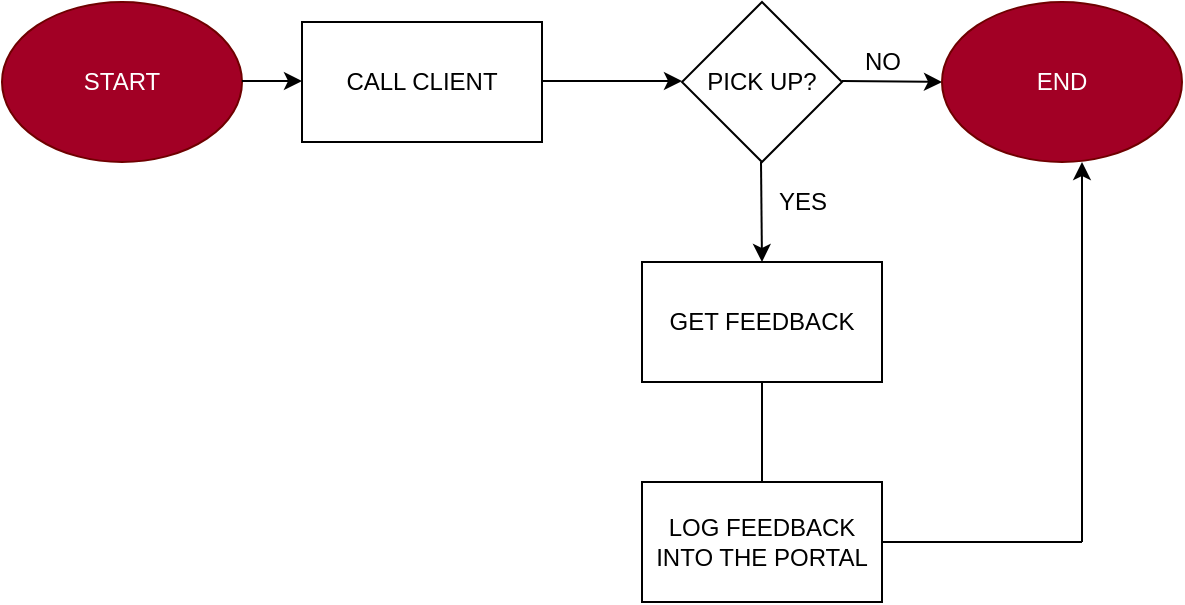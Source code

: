 <mxfile version="16.6.4" type="device"><diagram id="BnicciUDlfDi_OZKzY0z" name="Page-1"><mxGraphModel dx="868" dy="425" grid="1" gridSize="10" guides="1" tooltips="1" connect="1" arrows="1" fold="1" page="1" pageScale="1" pageWidth="850" pageHeight="1100" math="0" shadow="0"><root><mxCell id="0"/><mxCell id="1" parent="0"/><mxCell id="SBQo7u4O-VZ-Px3inDDy-1" value="START" style="ellipse;whiteSpace=wrap;html=1;fillColor=#a20025;strokeColor=#6F0000;fontColor=#ffffff;" parent="1" vertex="1"><mxGeometry x="20" y="30" width="120" height="80" as="geometry"/></mxCell><mxCell id="SBQo7u4O-VZ-Px3inDDy-3" value="" style="endArrow=classic;html=1;rounded=0;" parent="1" edge="1"><mxGeometry width="50" height="50" relative="1" as="geometry"><mxPoint x="140" y="69.5" as="sourcePoint"/><mxPoint x="170" y="69.5" as="targetPoint"/></mxGeometry></mxCell><mxCell id="SBQo7u4O-VZ-Px3inDDy-5" value="CALL CLIENT" style="rounded=0;whiteSpace=wrap;html=1;" parent="1" vertex="1"><mxGeometry x="170" y="40" width="120" height="60" as="geometry"/></mxCell><mxCell id="SBQo7u4O-VZ-Px3inDDy-6" value="" style="endArrow=classic;html=1;rounded=0;" parent="1" edge="1"><mxGeometry width="50" height="50" relative="1" as="geometry"><mxPoint x="290" y="69.5" as="sourcePoint"/><mxPoint x="360" y="69.5" as="targetPoint"/></mxGeometry></mxCell><mxCell id="SBQo7u4O-VZ-Px3inDDy-8" value="PICK UP?" style="rhombus;whiteSpace=wrap;html=1;" parent="1" vertex="1"><mxGeometry x="360" y="30" width="80" height="80" as="geometry"/></mxCell><mxCell id="SBQo7u4O-VZ-Px3inDDy-9" value="" style="endArrow=classic;html=1;rounded=0;" parent="1" edge="1"><mxGeometry width="50" height="50" relative="1" as="geometry"><mxPoint x="399.5" y="110" as="sourcePoint"/><mxPoint x="400" y="160" as="targetPoint"/></mxGeometry></mxCell><mxCell id="SBQo7u4O-VZ-Px3inDDy-10" value="" style="endArrow=classic;html=1;rounded=0;" parent="1" edge="1"><mxGeometry width="50" height="50" relative="1" as="geometry"><mxPoint x="440" y="69.5" as="sourcePoint"/><mxPoint x="490" y="70" as="targetPoint"/></mxGeometry></mxCell><mxCell id="SBQo7u4O-VZ-Px3inDDy-11" value="NO" style="text;html=1;resizable=0;autosize=1;align=center;verticalAlign=middle;points=[];fillColor=none;strokeColor=none;rounded=0;" parent="1" vertex="1"><mxGeometry x="445" y="50" width="30" height="20" as="geometry"/></mxCell><mxCell id="SBQo7u4O-VZ-Px3inDDy-12" value="END" style="ellipse;whiteSpace=wrap;html=1;fillColor=#a20025;fontColor=#ffffff;strokeColor=#6F0000;" parent="1" vertex="1"><mxGeometry x="490" y="30" width="120" height="80" as="geometry"/></mxCell><mxCell id="SBQo7u4O-VZ-Px3inDDy-13" value="YES" style="text;html=1;resizable=0;autosize=1;align=center;verticalAlign=middle;points=[];fillColor=none;strokeColor=none;rounded=0;" parent="1" vertex="1"><mxGeometry x="400" y="120" width="40" height="20" as="geometry"/></mxCell><mxCell id="SBQo7u4O-VZ-Px3inDDy-14" value="GET FEEDBACK" style="rounded=0;whiteSpace=wrap;html=1;" parent="1" vertex="1"><mxGeometry x="340" y="160" width="120" height="60" as="geometry"/></mxCell><mxCell id="SBQo7u4O-VZ-Px3inDDy-15" value="" style="endArrow=classic;html=1;rounded=0;" parent="1" edge="1"><mxGeometry width="50" height="50" relative="1" as="geometry"><mxPoint x="400" y="220" as="sourcePoint"/><mxPoint x="400" y="280" as="targetPoint"/></mxGeometry></mxCell><mxCell id="SBQo7u4O-VZ-Px3inDDy-16" value="LOG FEEDBACK INTO THE PORTAL" style="rounded=0;whiteSpace=wrap;html=1;" parent="1" vertex="1"><mxGeometry x="340" y="270" width="120" height="60" as="geometry"/></mxCell><mxCell id="SBQo7u4O-VZ-Px3inDDy-17" value="" style="endArrow=classic;html=1;rounded=0;" parent="1" edge="1"><mxGeometry width="50" height="50" relative="1" as="geometry"><mxPoint x="560" y="300" as="sourcePoint"/><mxPoint x="560" y="110" as="targetPoint"/></mxGeometry></mxCell><mxCell id="SBQo7u4O-VZ-Px3inDDy-19" value="" style="endArrow=none;html=1;rounded=0;exitX=1;exitY=0.5;exitDx=0;exitDy=0;" parent="1" source="SBQo7u4O-VZ-Px3inDDy-16" edge="1"><mxGeometry width="50" height="50" relative="1" as="geometry"><mxPoint x="400" y="200" as="sourcePoint"/><mxPoint x="560" y="300" as="targetPoint"/></mxGeometry></mxCell></root></mxGraphModel></diagram></mxfile>